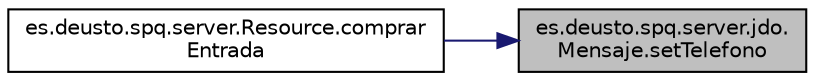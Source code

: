 digraph "es.deusto.spq.server.jdo.Mensaje.setTelefono"
{
 // LATEX_PDF_SIZE
  edge [fontname="Helvetica",fontsize="10",labelfontname="Helvetica",labelfontsize="10"];
  node [fontname="Helvetica",fontsize="10",shape=record];
  rankdir="RL";
  Node1 [label="es.deusto.spq.server.jdo.\lMensaje.setTelefono",height=0.2,width=0.4,color="black", fillcolor="grey75", style="filled", fontcolor="black",tooltip=" "];
  Node1 -> Node2 [dir="back",color="midnightblue",fontsize="10",style="solid"];
  Node2 [label="es.deusto.spq.server.Resource.comprar\lEntrada",height=0.2,width=0.4,color="black", fillcolor="white", style="filled",URL="$classes_1_1deusto_1_1spq_1_1server_1_1_resource.html#ae01adbcaf25858c21d32df97ac215d89",tooltip=" "];
}
